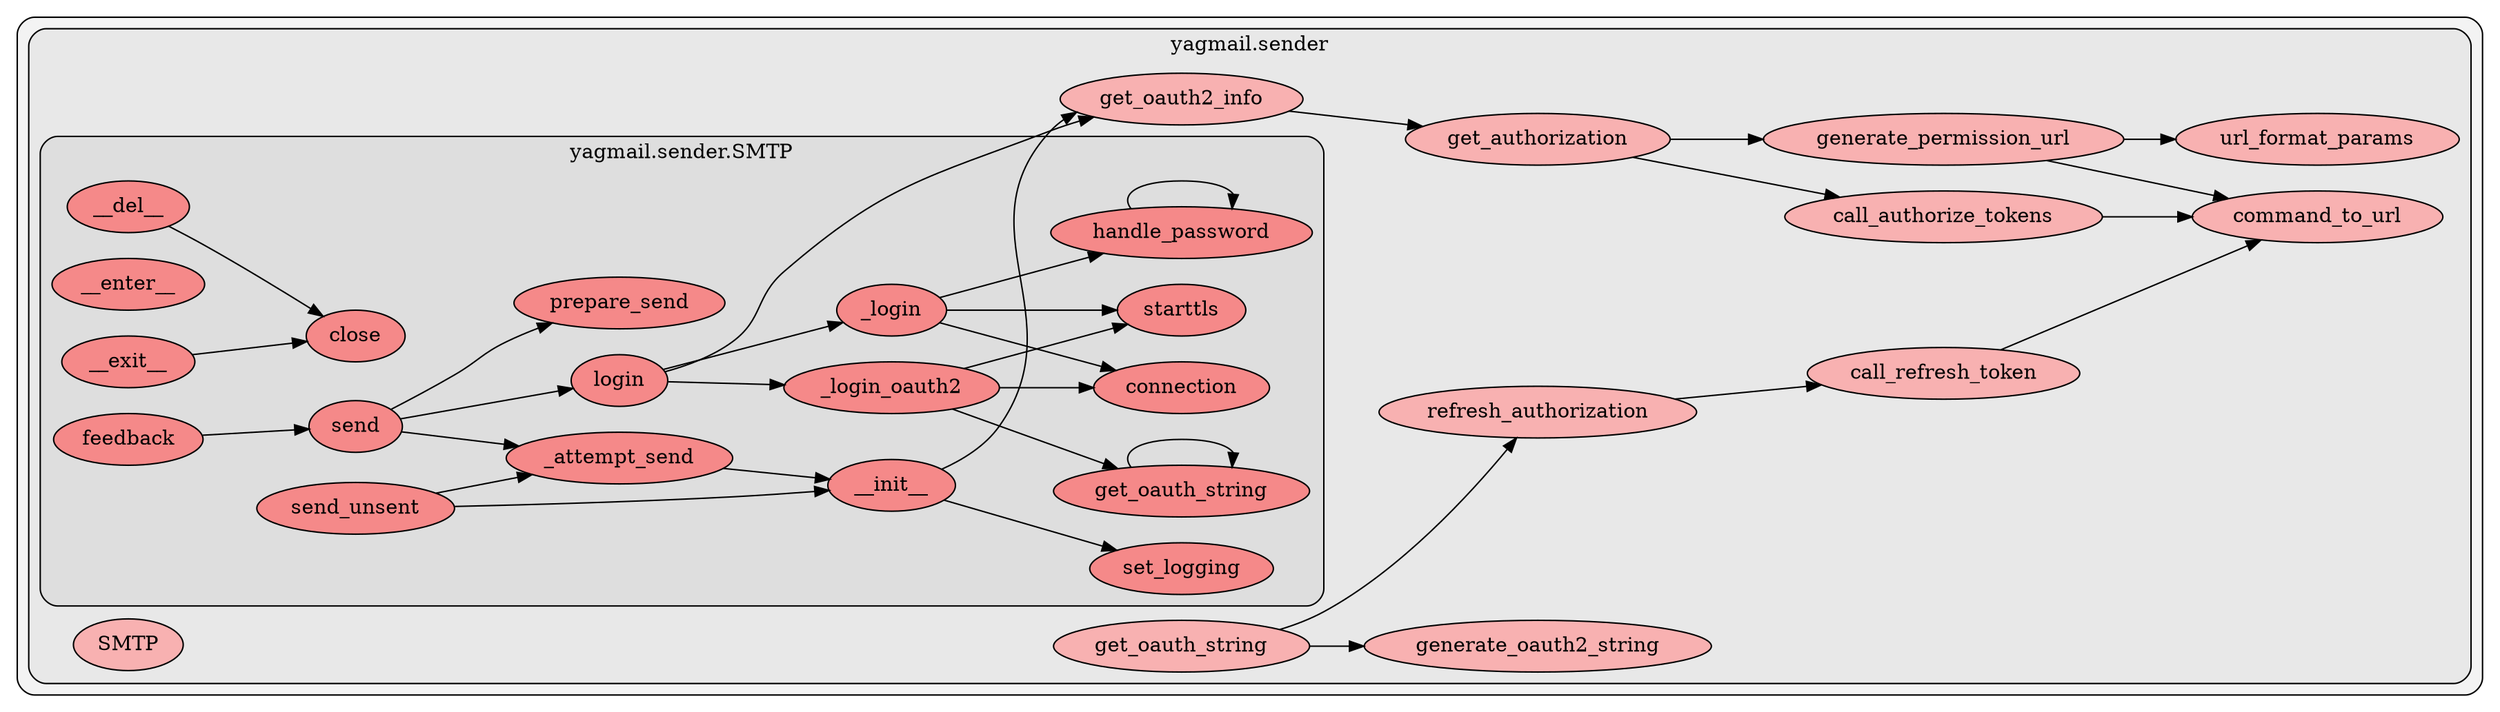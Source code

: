 digraph G {
    graph [rankdir=LR, clusterrank="local"];
    subgraph cluster_G {

        graph [style="filled,rounded", fillcolor="#80808018", label=""];
        subgraph cluster_yagmail__sender {

            graph [style="filled,rounded", fillcolor="#80808018", label="yagmail.sender"];
            yagmail__sender__SMTP [label="SMTP", style="filled", fillcolor="#ff9999b2", fontcolor="#000000", group="0"];
            yagmail__sender__call_authorize_tokens [label="call_authorize_tokens", style="filled", fillcolor="#ff9999b2", fontcolor="#000000", group="0"];
            yagmail__sender__call_refresh_token [label="call_refresh_token", style="filled", fillcolor="#ff9999b2", fontcolor="#000000", group="0"];
            yagmail__sender__command_to_url [label="command_to_url", style="filled", fillcolor="#ff9999b2", fontcolor="#000000", group="0"];
            yagmail__sender__generate_oauth2_string [label="generate_oauth2_string", style="filled", fillcolor="#ff9999b2", fontcolor="#000000", group="0"];
            yagmail__sender__generate_permission_url [label="generate_permission_url", style="filled", fillcolor="#ff9999b2", fontcolor="#000000", group="0"];
            yagmail__sender__get_authorization [label="get_authorization", style="filled", fillcolor="#ff9999b2", fontcolor="#000000", group="0"];
            yagmail__sender__get_oauth2_info [label="get_oauth2_info", style="filled", fillcolor="#ff9999b2", fontcolor="#000000", group="0"];
            yagmail__sender__get_oauth_string [label="get_oauth_string", style="filled", fillcolor="#ff9999b2", fontcolor="#000000", group="0"];
            yagmail__sender__refresh_authorization [label="refresh_authorization", style="filled", fillcolor="#ff9999b2", fontcolor="#000000", group="0"];
            yagmail__sender__url_format_params [label="url_format_params", style="filled", fillcolor="#ff9999b2", fontcolor="#000000", group="0"];
            subgraph cluster_yagmail__sender__SMTP {

                graph [style="filled,rounded", fillcolor="#80808018", label="yagmail.sender.SMTP"];
                yagmail__sender__SMTP____del__ [label="__del__", style="filled", fillcolor="#ff6565b2", fontcolor="#000000", group="0"];
                yagmail__sender__SMTP____enter__ [label="__enter__", style="filled", fillcolor="#ff6565b2", fontcolor="#000000", group="0"];
                yagmail__sender__SMTP____exit__ [label="__exit__", style="filled", fillcolor="#ff6565b2", fontcolor="#000000", group="0"];
                yagmail__sender__SMTP____init__ [label="__init__", style="filled", fillcolor="#ff6565b2", fontcolor="#000000", group="0"];
                yagmail__sender__SMTP___attempt_send [label="_attempt_send", style="filled", fillcolor="#ff6565b2", fontcolor="#000000", group="0"];
                yagmail__sender__SMTP___login [label="_login", style="filled", fillcolor="#ff6565b2", fontcolor="#000000", group="0"];
                yagmail__sender__SMTP___login_oauth2 [label="_login_oauth2", style="filled", fillcolor="#ff6565b2", fontcolor="#000000", group="0"];
                yagmail__sender__SMTP__close [label="close", style="filled", fillcolor="#ff6565b2", fontcolor="#000000", group="0"];
                yagmail__sender__SMTP__connection [label="connection", style="filled", fillcolor="#ff6565b2", fontcolor="#000000", group="0"];
                yagmail__sender__SMTP__feedback [label="feedback", style="filled", fillcolor="#ff6565b2", fontcolor="#000000", group="0"];
                yagmail__sender__SMTP__get_oauth_string [label="get_oauth_string", style="filled", fillcolor="#ff6565b2", fontcolor="#000000", group="0"];
                yagmail__sender__SMTP__handle_password [label="handle_password", style="filled", fillcolor="#ff6565b2", fontcolor="#000000", group="0"];
                yagmail__sender__SMTP__login [label="login", style="filled", fillcolor="#ff6565b2", fontcolor="#000000", group="0"];
                yagmail__sender__SMTP__prepare_send [label="prepare_send", style="filled", fillcolor="#ff6565b2", fontcolor="#000000", group="0"];
                yagmail__sender__SMTP__send [label="send", style="filled", fillcolor="#ff6565b2", fontcolor="#000000", group="0"];
                yagmail__sender__SMTP__send_unsent [label="send_unsent", style="filled", fillcolor="#ff6565b2", fontcolor="#000000", group="0"];
                yagmail__sender__SMTP__set_logging [label="set_logging", style="filled", fillcolor="#ff6565b2", fontcolor="#000000", group="0"];
                yagmail__sender__SMTP__starttls [label="starttls", style="filled", fillcolor="#ff6565b2", fontcolor="#000000", group="0"];
            }
        }
    }
        yagmail__sender__generate_permission_url -> yagmail__sender__command_to_url [style="solid",  color="#000000"];
        yagmail__sender__generate_permission_url -> yagmail__sender__url_format_params [style="solid",  color="#000000"];
        yagmail__sender__call_authorize_tokens -> yagmail__sender__command_to_url [style="solid",  color="#000000"];
        yagmail__sender__call_refresh_token -> yagmail__sender__command_to_url [style="solid",  color="#000000"];
        yagmail__sender__get_authorization -> yagmail__sender__call_authorize_tokens [style="solid",  color="#000000"];
        yagmail__sender__get_authorization -> yagmail__sender__generate_permission_url [style="solid",  color="#000000"];
        yagmail__sender__refresh_authorization -> yagmail__sender__call_refresh_token [style="solid",  color="#000000"];
        yagmail__sender__get_oauth_string -> yagmail__sender__generate_oauth2_string [style="solid",  color="#000000"];
        yagmail__sender__get_oauth_string -> yagmail__sender__refresh_authorization [style="solid",  color="#000000"];
        yagmail__sender__get_oauth2_info -> yagmail__sender__get_authorization [style="solid",  color="#000000"];
        yagmail__sender__SMTP____init__ -> yagmail__sender__SMTP__set_logging [style="solid",  color="#000000"];
        yagmail__sender__SMTP____init__ -> yagmail__sender__get_oauth2_info [style="solid",  color="#000000"];
        yagmail__sender__SMTP____exit__ -> yagmail__sender__SMTP__close [style="solid",  color="#000000"];
        yagmail__sender__SMTP__send -> yagmail__sender__SMTP__login [style="solid",  color="#000000"];
        yagmail__sender__SMTP__send -> yagmail__sender__SMTP__prepare_send [style="solid",  color="#000000"];
        yagmail__sender__SMTP__send -> yagmail__sender__SMTP___attempt_send [style="solid",  color="#000000"];
        yagmail__sender__SMTP___attempt_send -> yagmail__sender__SMTP____init__ [style="solid",  color="#000000"];
        yagmail__sender__SMTP__send_unsent -> yagmail__sender__SMTP____init__ [style="solid",  color="#000000"];
        yagmail__sender__SMTP__send_unsent -> yagmail__sender__SMTP___attempt_send [style="solid",  color="#000000"];
        yagmail__sender__SMTP__login -> yagmail__sender__SMTP___login [style="solid",  color="#000000"];
        yagmail__sender__SMTP__login -> yagmail__sender__SMTP___login_oauth2 [style="solid",  color="#000000"];
        yagmail__sender__SMTP__login -> yagmail__sender__get_oauth2_info [style="solid",  color="#000000"];
        yagmail__sender__SMTP___login -> yagmail__sender__SMTP__starttls [style="solid",  color="#000000"];
        yagmail__sender__SMTP___login -> yagmail__sender__SMTP__handle_password [style="solid",  color="#000000"];
        yagmail__sender__SMTP___login -> yagmail__sender__SMTP__connection [style="solid",  color="#000000"];
        yagmail__sender__SMTP__handle_password -> yagmail__sender__SMTP__handle_password [style="solid",  color="#000000"];
        yagmail__sender__SMTP__get_oauth_string -> yagmail__sender__SMTP__get_oauth_string [style="solid",  color="#000000"];
        yagmail__sender__SMTP___login_oauth2 -> yagmail__sender__SMTP__connection [style="solid",  color="#000000"];
        yagmail__sender__SMTP___login_oauth2 -> yagmail__sender__SMTP__starttls [style="solid",  color="#000000"];
        yagmail__sender__SMTP___login_oauth2 -> yagmail__sender__SMTP__get_oauth_string [style="solid",  color="#000000"];
        yagmail__sender__SMTP__feedback -> yagmail__sender__SMTP__send [style="solid",  color="#000000"];
        yagmail__sender__SMTP____del__ -> yagmail__sender__SMTP__close [style="solid",  color="#000000"];
    }
